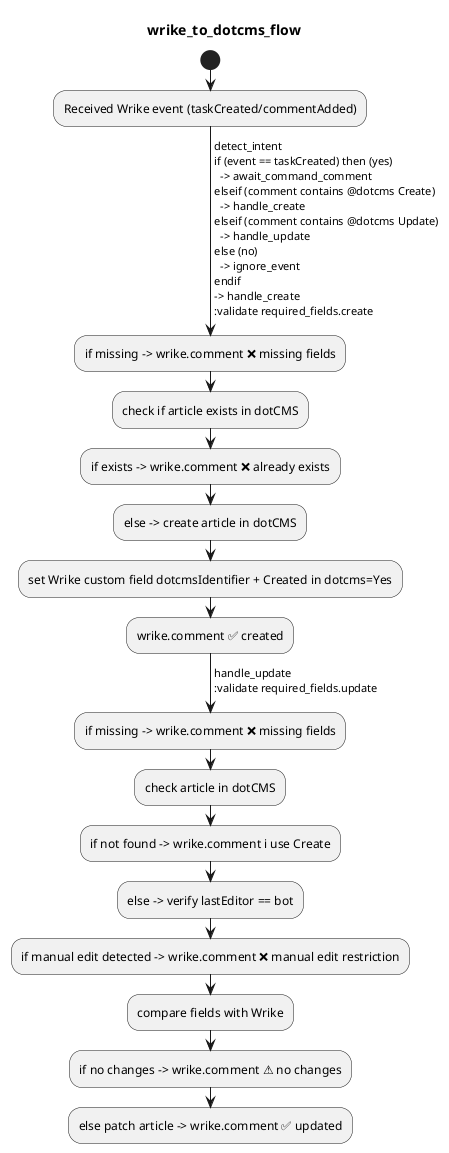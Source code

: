 @startuml
title wrike_to_dotcms_flow
start
:Received Wrike event (taskCreated/commentAdded);
-> detect_intent
if (event == taskCreated) then (yes)
  -> await_command_comment
elseif (comment contains @dotcms Create)
  -> handle_create
elseif (comment contains @dotcms Update)
  -> handle_update
else (no)
  -> ignore_event
endif
-> handle_create
:validate required_fields.create;
:if missing -> wrike.comment ❌ missing fields;
:check if article exists in dotCMS;
:if exists -> wrike.comment ❌ already exists;
:else -> create article in dotCMS;
:set Wrike custom field dotcmsIdentifier + Created in dotcms=Yes;
:wrike.comment ✅ created;
-> handle_update
:validate required_fields.update;
:if missing -> wrike.comment ❌ missing fields;
:check article in dotCMS;
:if not found -> wrike.comment ℹ️ use Create;
:else -> verify lastEditor == bot;
:if manual edit detected -> wrike.comment ❌ manual edit restriction;
:compare fields with Wrike;
:if no changes -> wrike.comment ⚠️ no changes;
:else patch article -> wrike.comment ✅ updated;
@enduml